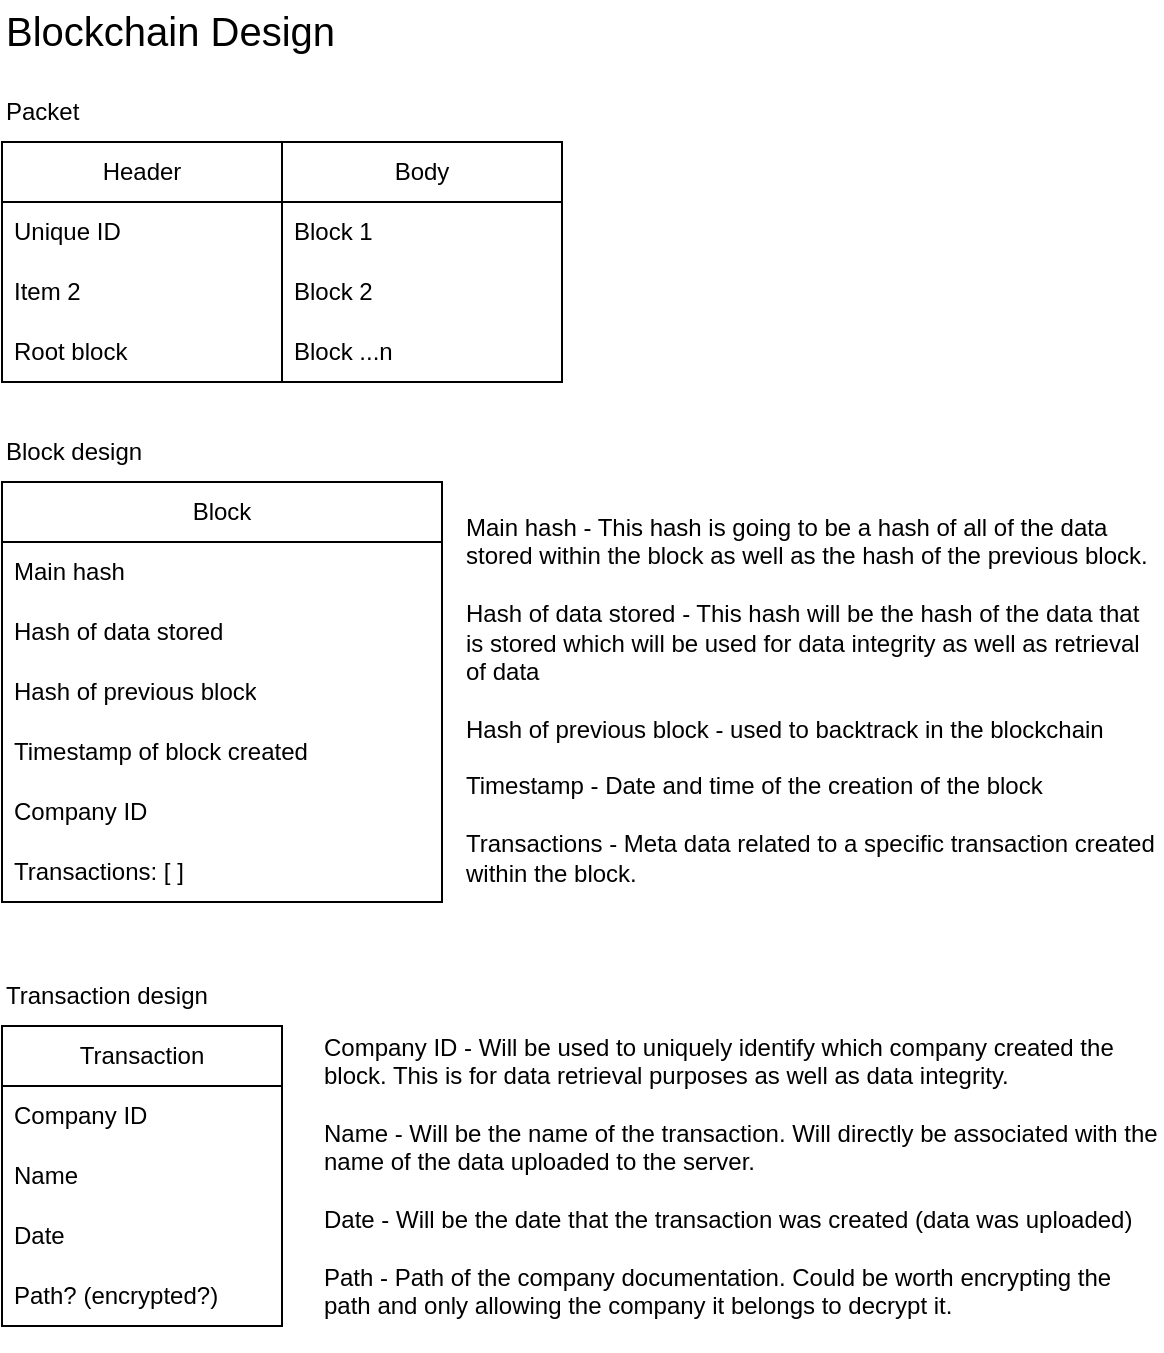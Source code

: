 <mxfile version="20.5.3" type="device"><diagram id="wZjiKvFuShiu3f4bqjaA" name="Page-1"><mxGraphModel dx="2069" dy="825" grid="1" gridSize="10" guides="1" tooltips="1" connect="1" arrows="1" fold="1" page="1" pageScale="1" pageWidth="827" pageHeight="1169" math="0" shadow="0"><root><mxCell id="0"/><mxCell id="1" parent="0"/><mxCell id="LEl6pMNu7L_URMwlFFrM-1" value="Blockchain Design" style="text;html=1;strokeColor=none;fillColor=none;align=left;verticalAlign=middle;whiteSpace=wrap;rounded=0;fontSize=20;" parent="1" vertex="1"><mxGeometry x="-290" y="367" width="170" height="30" as="geometry"/></mxCell><mxCell id="LEl6pMNu7L_URMwlFFrM-2" value="Header" style="swimlane;fontStyle=0;childLayout=stackLayout;horizontal=1;startSize=30;horizontalStack=0;resizeParent=1;resizeParentMax=0;resizeLast=0;collapsible=1;marginBottom=0;whiteSpace=wrap;html=1;fontSize=12;fillColor=default;" parent="1" vertex="1"><mxGeometry x="-290" y="438" width="140" height="120" as="geometry"><mxRectangle x="170" y="710" width="80" height="30" as="alternateBounds"/></mxGeometry></mxCell><mxCell id="LEl6pMNu7L_URMwlFFrM-3" value="Unique ID" style="text;strokeColor=none;fillColor=none;align=left;verticalAlign=middle;spacingLeft=4;spacingRight=4;overflow=hidden;points=[[0,0.5],[1,0.5]];portConstraint=eastwest;rotatable=0;whiteSpace=wrap;html=1;fontSize=12;" parent="LEl6pMNu7L_URMwlFFrM-2" vertex="1"><mxGeometry y="30" width="140" height="30" as="geometry"/></mxCell><mxCell id="LEl6pMNu7L_URMwlFFrM-4" value="Item 2" style="text;strokeColor=none;fillColor=none;align=left;verticalAlign=middle;spacingLeft=4;spacingRight=4;overflow=hidden;points=[[0,0.5],[1,0.5]];portConstraint=eastwest;rotatable=0;whiteSpace=wrap;html=1;fontSize=12;" parent="LEl6pMNu7L_URMwlFFrM-2" vertex="1"><mxGeometry y="60" width="140" height="30" as="geometry"/></mxCell><mxCell id="LEl6pMNu7L_URMwlFFrM-5" value="Root block" style="text;strokeColor=none;fillColor=none;align=left;verticalAlign=middle;spacingLeft=4;spacingRight=4;overflow=hidden;points=[[0,0.5],[1,0.5]];portConstraint=eastwest;rotatable=0;whiteSpace=wrap;html=1;fontSize=12;" parent="LEl6pMNu7L_URMwlFFrM-2" vertex="1"><mxGeometry y="90" width="140" height="30" as="geometry"/></mxCell><mxCell id="LEl6pMNu7L_URMwlFFrM-6" value="Body" style="swimlane;fontStyle=0;childLayout=stackLayout;horizontal=1;startSize=30;horizontalStack=0;resizeParent=1;resizeParentMax=0;resizeLast=0;collapsible=1;marginBottom=0;whiteSpace=wrap;html=1;fontSize=12;fillColor=default;" parent="1" vertex="1"><mxGeometry x="-150" y="438" width="140" height="120" as="geometry"/></mxCell><mxCell id="LEl6pMNu7L_URMwlFFrM-7" value="Block 1" style="text;strokeColor=none;fillColor=none;align=left;verticalAlign=middle;spacingLeft=4;spacingRight=4;overflow=hidden;points=[[0,0.5],[1,0.5]];portConstraint=eastwest;rotatable=0;whiteSpace=wrap;html=1;fontSize=12;" parent="LEl6pMNu7L_URMwlFFrM-6" vertex="1"><mxGeometry y="30" width="140" height="30" as="geometry"/></mxCell><mxCell id="LEl6pMNu7L_URMwlFFrM-8" value="Block 2" style="text;strokeColor=none;fillColor=none;align=left;verticalAlign=middle;spacingLeft=4;spacingRight=4;overflow=hidden;points=[[0,0.5],[1,0.5]];portConstraint=eastwest;rotatable=0;whiteSpace=wrap;html=1;fontSize=12;" parent="LEl6pMNu7L_URMwlFFrM-6" vertex="1"><mxGeometry y="60" width="140" height="30" as="geometry"/></mxCell><mxCell id="LEl6pMNu7L_URMwlFFrM-9" value="Block ...n" style="text;strokeColor=none;fillColor=none;align=left;verticalAlign=middle;spacingLeft=4;spacingRight=4;overflow=hidden;points=[[0,0.5],[1,0.5]];portConstraint=eastwest;rotatable=0;whiteSpace=wrap;html=1;fontSize=12;" parent="LEl6pMNu7L_URMwlFFrM-6" vertex="1"><mxGeometry y="90" width="140" height="30" as="geometry"/></mxCell><mxCell id="LEl6pMNu7L_URMwlFFrM-10" value="Packet" style="text;html=1;strokeColor=none;fillColor=none;align=left;verticalAlign=middle;whiteSpace=wrap;rounded=0;fontSize=12;" parent="1" vertex="1"><mxGeometry x="-290" y="408" width="60" height="30" as="geometry"/></mxCell><mxCell id="LEl6pMNu7L_URMwlFFrM-11" value="Block design" style="text;html=1;strokeColor=none;fillColor=none;align=left;verticalAlign=middle;whiteSpace=wrap;rounded=0;fontSize=12;" parent="1" vertex="1"><mxGeometry x="-290" y="578" width="100" height="30" as="geometry"/></mxCell><mxCell id="LEl6pMNu7L_URMwlFFrM-12" value="Block" style="swimlane;fontStyle=0;childLayout=stackLayout;horizontal=1;startSize=30;horizontalStack=0;resizeParent=1;resizeParentMax=0;resizeLast=0;collapsible=1;marginBottom=0;whiteSpace=wrap;html=1;fontSize=12;fillColor=default;" parent="1" vertex="1"><mxGeometry x="-290" y="608" width="220" height="210" as="geometry"/></mxCell><mxCell id="LEl6pMNu7L_URMwlFFrM-13" value="Main hash" style="text;strokeColor=none;fillColor=none;align=left;verticalAlign=middle;spacingLeft=4;spacingRight=4;overflow=hidden;points=[[0,0.5],[1,0.5]];portConstraint=eastwest;rotatable=0;whiteSpace=wrap;html=1;fontSize=12;" parent="LEl6pMNu7L_URMwlFFrM-12" vertex="1"><mxGeometry y="30" width="220" height="30" as="geometry"/></mxCell><mxCell id="LEl6pMNu7L_URMwlFFrM-14" value="Hash of data stored" style="text;strokeColor=none;fillColor=none;align=left;verticalAlign=middle;spacingLeft=4;spacingRight=4;overflow=hidden;points=[[0,0.5],[1,0.5]];portConstraint=eastwest;rotatable=0;whiteSpace=wrap;html=1;fontSize=12;" parent="LEl6pMNu7L_URMwlFFrM-12" vertex="1"><mxGeometry y="60" width="220" height="30" as="geometry"/></mxCell><mxCell id="LEl6pMNu7L_URMwlFFrM-15" value="Hash of previous block" style="text;strokeColor=none;fillColor=none;align=left;verticalAlign=middle;spacingLeft=4;spacingRight=4;overflow=hidden;points=[[0,0.5],[1,0.5]];portConstraint=eastwest;rotatable=0;whiteSpace=wrap;html=1;fontSize=12;" parent="LEl6pMNu7L_URMwlFFrM-12" vertex="1"><mxGeometry y="90" width="220" height="30" as="geometry"/></mxCell><mxCell id="LEl6pMNu7L_URMwlFFrM-16" value="Timestamp of block created" style="text;strokeColor=none;fillColor=none;align=left;verticalAlign=middle;spacingLeft=4;spacingRight=4;overflow=hidden;points=[[0,0.5],[1,0.5]];portConstraint=eastwest;rotatable=0;whiteSpace=wrap;html=1;fontSize=12;" parent="LEl6pMNu7L_URMwlFFrM-12" vertex="1"><mxGeometry y="120" width="220" height="30" as="geometry"/></mxCell><mxCell id="LEl6pMNu7L_URMwlFFrM-17" value="Company ID" style="text;strokeColor=none;fillColor=none;align=left;verticalAlign=middle;spacingLeft=4;spacingRight=4;overflow=hidden;points=[[0,0.5],[1,0.5]];portConstraint=eastwest;rotatable=0;whiteSpace=wrap;html=1;fontSize=12;" parent="LEl6pMNu7L_URMwlFFrM-12" vertex="1"><mxGeometry y="150" width="220" height="30" as="geometry"/></mxCell><mxCell id="G6OU33t3B-YKX3U4syKl-1" value="Transactions: [ ]" style="text;strokeColor=none;fillColor=none;align=left;verticalAlign=middle;spacingLeft=4;spacingRight=4;overflow=hidden;points=[[0,0.5],[1,0.5]];portConstraint=eastwest;rotatable=0;whiteSpace=wrap;html=1;" vertex="1" parent="LEl6pMNu7L_URMwlFFrM-12"><mxGeometry y="180" width="220" height="30" as="geometry"/></mxCell><mxCell id="LEl6pMNu7L_URMwlFFrM-18" value="Main hash - This hash is going to be a hash of all of the data stored within the block as well as the hash of the previous block.&lt;br&gt;&lt;br&gt;Hash of data stored - This hash will be the hash of the data that is stored which will be used for data integrity as well as retrieval of data&lt;br&gt;&lt;br&gt;Hash of previous block - used to backtrack in the blockchain&amp;nbsp;&lt;br&gt;&lt;br&gt;Timestamp - Date and time of the creation of the block&lt;br&gt;&lt;br&gt;Transactions - Meta data related to a specific transaction created within the block." style="text;html=1;strokeColor=none;fillColor=none;align=left;verticalAlign=middle;whiteSpace=wrap;rounded=0;fontSize=12;" parent="1" vertex="1"><mxGeometry x="-60" y="593" width="350" height="247" as="geometry"/></mxCell><mxCell id="G6OU33t3B-YKX3U4syKl-2" value="Transaction" style="swimlane;fontStyle=0;childLayout=stackLayout;horizontal=1;startSize=30;horizontalStack=0;resizeParent=1;resizeParentMax=0;resizeLast=0;collapsible=1;marginBottom=0;whiteSpace=wrap;html=1;" vertex="1" parent="1"><mxGeometry x="-290" y="880" width="140" height="150" as="geometry"/></mxCell><mxCell id="G6OU33t3B-YKX3U4syKl-3" value="Company ID" style="text;strokeColor=none;fillColor=none;align=left;verticalAlign=middle;spacingLeft=4;spacingRight=4;overflow=hidden;points=[[0,0.5],[1,0.5]];portConstraint=eastwest;rotatable=0;whiteSpace=wrap;html=1;" vertex="1" parent="G6OU33t3B-YKX3U4syKl-2"><mxGeometry y="30" width="140" height="30" as="geometry"/></mxCell><mxCell id="G6OU33t3B-YKX3U4syKl-4" value="Name" style="text;strokeColor=none;fillColor=none;align=left;verticalAlign=middle;spacingLeft=4;spacingRight=4;overflow=hidden;points=[[0,0.5],[1,0.5]];portConstraint=eastwest;rotatable=0;whiteSpace=wrap;html=1;" vertex="1" parent="G6OU33t3B-YKX3U4syKl-2"><mxGeometry y="60" width="140" height="30" as="geometry"/></mxCell><mxCell id="G6OU33t3B-YKX3U4syKl-5" value="Date" style="text;strokeColor=none;fillColor=none;align=left;verticalAlign=middle;spacingLeft=4;spacingRight=4;overflow=hidden;points=[[0,0.5],[1,0.5]];portConstraint=eastwest;rotatable=0;whiteSpace=wrap;html=1;" vertex="1" parent="G6OU33t3B-YKX3U4syKl-2"><mxGeometry y="90" width="140" height="30" as="geometry"/></mxCell><mxCell id="G6OU33t3B-YKX3U4syKl-7" value="Path? (encrypted?)" style="text;strokeColor=none;fillColor=none;align=left;verticalAlign=middle;spacingLeft=4;spacingRight=4;overflow=hidden;points=[[0,0.5],[1,0.5]];portConstraint=eastwest;rotatable=0;whiteSpace=wrap;html=1;" vertex="1" parent="G6OU33t3B-YKX3U4syKl-2"><mxGeometry y="120" width="140" height="30" as="geometry"/></mxCell><mxCell id="G6OU33t3B-YKX3U4syKl-6" value="&lt;div style=&quot;text-align: left;&quot;&gt;&lt;span style=&quot;background-color: initial;&quot;&gt;Company ID - Will be used to uniquely identify which company created the block. This is for data retrieval purposes as well as data integrity.&lt;/span&gt;&lt;/div&gt;&lt;div style=&quot;text-align: left;&quot;&gt;&lt;span style=&quot;background-color: initial;&quot;&gt;&lt;br&gt;&lt;/span&gt;&lt;/div&gt;&lt;div style=&quot;text-align: left;&quot;&gt;&lt;span style=&quot;background-color: initial;&quot;&gt;Name - Will be the name of the transaction. Will directly be associated with the name of the data uploaded to the server.&lt;/span&gt;&lt;/div&gt;&lt;div style=&quot;text-align: left;&quot;&gt;&lt;span style=&quot;background-color: initial;&quot;&gt;&lt;br&gt;&lt;/span&gt;&lt;/div&gt;&lt;div style=&quot;text-align: left;&quot;&gt;&lt;span style=&quot;background-color: initial;&quot;&gt;Date - Will be the date that the transaction was created (data was uploaded)&lt;/span&gt;&lt;/div&gt;&lt;div style=&quot;text-align: left;&quot;&gt;&lt;span style=&quot;background-color: initial;&quot;&gt;&lt;br&gt;&lt;/span&gt;&lt;/div&gt;&lt;div style=&quot;text-align: left;&quot;&gt;Path - Path of the company documentation. Could be worth encrypting the path and only allowing the company it belongs to decrypt it.&lt;/div&gt;" style="text;html=1;strokeColor=none;fillColor=none;align=center;verticalAlign=middle;whiteSpace=wrap;rounded=0;" vertex="1" parent="1"><mxGeometry x="-130" y="867.5" width="420" height="175" as="geometry"/></mxCell><mxCell id="G6OU33t3B-YKX3U4syKl-8" value="Transaction design" style="text;html=1;strokeColor=none;fillColor=none;align=left;verticalAlign=middle;whiteSpace=wrap;rounded=0;fontSize=12;" vertex="1" parent="1"><mxGeometry x="-290" y="850" width="140" height="30" as="geometry"/></mxCell></root></mxGraphModel></diagram></mxfile>